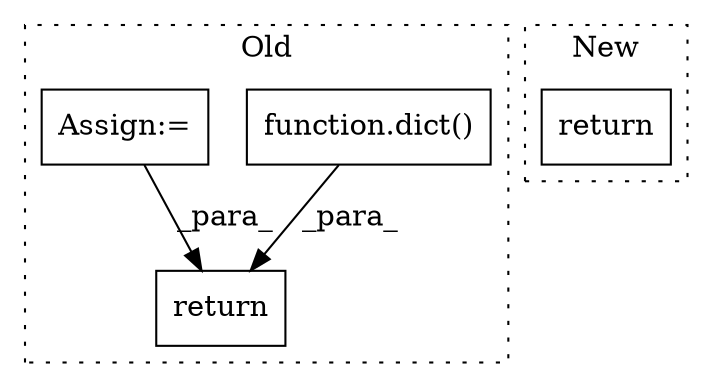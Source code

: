 digraph G {
subgraph cluster0 {
1 [label="function.dict()" a="75" s="8847" l="6" shape="box"];
3 [label="return" a="93" s="9215" l="7" shape="box"];
4 [label="Assign:=" a="68" s="9110" l="3" shape="box"];
label = "Old";
style="dotted";
}
subgraph cluster1 {
2 [label="return" a="93" s="9991" l="7" shape="box"];
label = "New";
style="dotted";
}
1 -> 3 [label="_para_"];
4 -> 3 [label="_para_"];
}